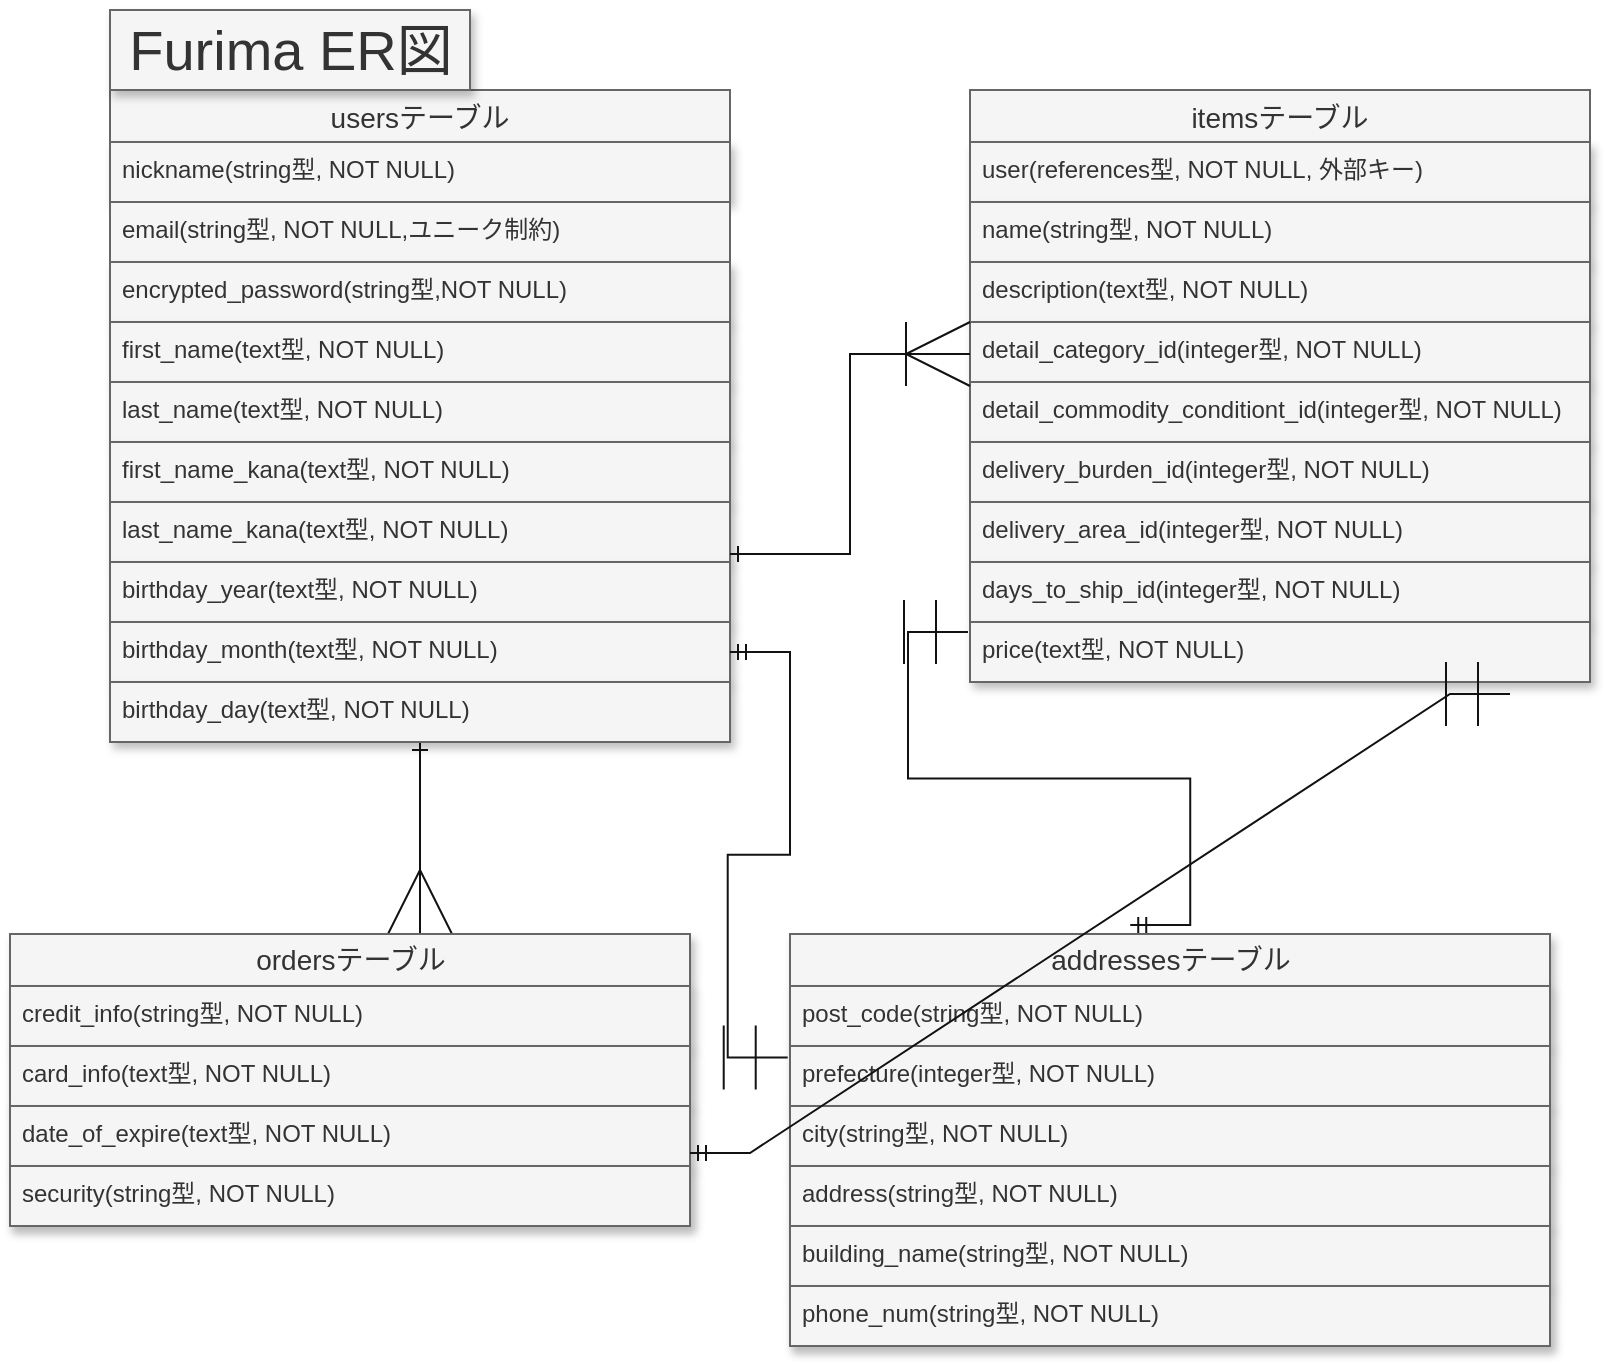 <mxfile>
    <diagram id="L8AmglZ4NFBGTxqpijnJ" name="ページ1">
        <mxGraphModel dx="1222" dy="884" grid="1" gridSize="10" guides="1" tooltips="1" connect="1" arrows="1" fold="1" page="1" pageScale="1" pageWidth="850" pageHeight="1100" background="#ffffff" math="0" shadow="0">
            <root>
                <mxCell id="0"/>
                <mxCell id="1" parent="0"/>
                <mxCell id="150" style="edgeStyle=elbowEdgeStyle;rounded=0;sketch=0;jumpStyle=none;jumpSize=10;html=1;exitX=0.5;exitY=1;exitDx=0;exitDy=0;shadow=0;fontFamily=Helvetica;fontSize=28;fontColor=default;startArrow=ERone;startFill=0;endArrow=ERmany;endFill=0;endSize=30;targetPerimeterSpacing=30;strokeColor=#121212;strokeWidth=1;" edge="1" parent="1" source="21">
                    <mxGeometry relative="1" as="geometry">
                        <mxPoint x="215" y="510" as="targetPoint"/>
                    </mxGeometry>
                </mxCell>
                <mxCell id="21" value="usersテーブル" style="swimlane;fontStyle=0;childLayout=stackLayout;horizontal=1;startSize=26;horizontalStack=0;resizeParent=1;resizeParentMax=0;resizeLast=0;collapsible=1;marginBottom=0;align=center;fontSize=14;fillColor=#f5f5f5;fontColor=#333333;strokeColor=#666666;" vertex="1" parent="1">
                    <mxGeometry x="60" y="88" width="310" height="326" as="geometry"/>
                </mxCell>
                <mxCell id="22" value="nickname(string型, NOT NULL)" style="text;strokeColor=#666666;fillColor=#f5f5f5;spacingLeft=4;spacingRight=4;overflow=hidden;rotatable=0;points=[[0,0.5],[1,0.5]];portConstraint=eastwest;fontSize=12;shadow=1;fontColor=#333333;" vertex="1" parent="21">
                    <mxGeometry y="26" width="310" height="30" as="geometry"/>
                </mxCell>
                <mxCell id="23" value="email(string型, NOT NULL,ユニーク制約)" style="text;strokeColor=#666666;fillColor=#f5f5f5;spacingLeft=4;spacingRight=4;overflow=hidden;rotatable=0;points=[[0,0.5],[1,0.5]];portConstraint=eastwest;fontSize=12;fontColor=#333333;" vertex="1" parent="21">
                    <mxGeometry y="56" width="310" height="30" as="geometry"/>
                </mxCell>
                <mxCell id="24" value="encrypted_password(string型,NOT NULL)" style="text;strokeColor=#666666;fillColor=#f5f5f5;spacingLeft=4;spacingRight=4;overflow=hidden;rotatable=0;points=[[0,0.5],[1,0.5]];portConstraint=eastwest;fontSize=12;shadow=1;fontColor=#333333;" vertex="1" parent="21">
                    <mxGeometry y="86" width="310" height="30" as="geometry"/>
                </mxCell>
                <mxCell id="25" value="first_name(text型, NOT NULL)" style="text;strokeColor=#666666;fillColor=#f5f5f5;spacingLeft=4;spacingRight=4;overflow=hidden;rotatable=0;points=[[0,0.5],[1,0.5]];portConstraint=eastwest;fontSize=12;shadow=1;fontColor=#333333;" vertex="1" parent="21">
                    <mxGeometry y="116" width="310" height="30" as="geometry"/>
                </mxCell>
                <mxCell id="26" value="last_name(text型, NOT NULL)" style="text;strokeColor=#666666;fillColor=#f5f5f5;spacingLeft=4;spacingRight=4;overflow=hidden;rotatable=0;points=[[0,0.5],[1,0.5]];portConstraint=eastwest;fontSize=12;shadow=1;fontColor=#333333;" vertex="1" parent="21">
                    <mxGeometry y="146" width="310" height="30" as="geometry"/>
                </mxCell>
                <mxCell id="27" value="first_name_kana(text型, NOT NULL)" style="text;strokeColor=#666666;fillColor=#f5f5f5;spacingLeft=4;spacingRight=4;overflow=hidden;rotatable=0;points=[[0,0.5],[1,0.5]];portConstraint=eastwest;fontSize=12;shadow=1;fontColor=#333333;" vertex="1" parent="21">
                    <mxGeometry y="176" width="310" height="30" as="geometry"/>
                </mxCell>
                <mxCell id="39" value="last_name_kana(text型, NOT NULL)" style="text;strokeColor=#666666;fillColor=#f5f5f5;spacingLeft=4;spacingRight=4;overflow=hidden;rotatable=0;points=[[0,0.5],[1,0.5]];portConstraint=eastwest;fontSize=12;shadow=1;fontColor=#333333;" vertex="1" parent="21">
                    <mxGeometry y="206" width="310" height="30" as="geometry"/>
                </mxCell>
                <mxCell id="40" value="birthday_year(text型, NOT NULL)" style="text;strokeColor=#666666;fillColor=#f5f5f5;spacingLeft=4;spacingRight=4;overflow=hidden;rotatable=0;points=[[0,0.5],[1,0.5]];portConstraint=eastwest;fontSize=12;shadow=1;fontColor=#333333;" vertex="1" parent="21">
                    <mxGeometry y="236" width="310" height="30" as="geometry"/>
                </mxCell>
                <mxCell id="41" value="birthday_month(text型, NOT NULL)" style="text;strokeColor=#666666;fillColor=#f5f5f5;spacingLeft=4;spacingRight=4;overflow=hidden;rotatable=0;points=[[0,0.5],[1,0.5]];portConstraint=eastwest;fontSize=12;shadow=1;fontColor=#333333;" vertex="1" parent="21">
                    <mxGeometry y="266" width="310" height="30" as="geometry"/>
                </mxCell>
                <mxCell id="42" value="birthday_day(text型, NOT NULL)" style="text;strokeColor=#666666;fillColor=#f5f5f5;spacingLeft=4;spacingRight=4;overflow=hidden;rotatable=0;points=[[0,0.5],[1,0.5]];portConstraint=eastwest;fontSize=12;shadow=1;fontColor=#333333;" vertex="1" parent="21">
                    <mxGeometry y="296" width="310" height="30" as="geometry"/>
                </mxCell>
                <mxCell id="28" value="Furima ER図" style="text;html=1;align=center;verticalAlign=middle;resizable=0;points=[];autosize=1;strokeColor=#666666;fillColor=#f5f5f5;fontSize=28;shadow=1;fontColor=#333333;" vertex="1" parent="1">
                    <mxGeometry x="60" y="48" width="180" height="40" as="geometry"/>
                </mxCell>
                <mxCell id="59" value="itemsテーブル" style="swimlane;fontStyle=0;childLayout=stackLayout;horizontal=1;startSize=26;horizontalStack=0;resizeParent=1;resizeParentMax=0;resizeLast=0;collapsible=1;marginBottom=0;align=center;fontSize=14;fillColor=#f5f5f5;fontColor=#333333;strokeColor=#666666;" vertex="1" parent="1">
                    <mxGeometry x="490" y="88" width="310" height="296" as="geometry"/>
                </mxCell>
                <mxCell id="60" value="user(references型, NOT NULL, 外部キー)" style="text;strokeColor=#666666;fillColor=#f5f5f5;spacingLeft=4;spacingRight=4;overflow=hidden;rotatable=0;points=[[0,0.5],[1,0.5]];portConstraint=eastwest;fontSize=12;shadow=1;fontColor=#333333;" vertex="1" parent="59">
                    <mxGeometry y="26" width="310" height="30" as="geometry"/>
                </mxCell>
                <mxCell id="62" value="name(string型, NOT NULL)" style="text;strokeColor=#666666;fillColor=#f5f5f5;spacingLeft=4;spacingRight=4;overflow=hidden;rotatable=0;points=[[0,0.5],[1,0.5]];portConstraint=eastwest;fontSize=12;shadow=1;fontColor=#333333;" vertex="1" parent="59">
                    <mxGeometry y="56" width="310" height="30" as="geometry"/>
                </mxCell>
                <mxCell id="63" value="description(text型, NOT NULL)" style="text;strokeColor=#666666;fillColor=#f5f5f5;spacingLeft=4;spacingRight=4;overflow=hidden;rotatable=0;points=[[0,0.5],[1,0.5]];portConstraint=eastwest;fontSize=12;shadow=1;fontColor=#333333;" vertex="1" parent="59">
                    <mxGeometry y="86" width="310" height="30" as="geometry"/>
                </mxCell>
                <mxCell id="64" value="detail_category_id(integer型, NOT NULL)" style="text;strokeColor=#666666;fillColor=#f5f5f5;spacingLeft=4;spacingRight=4;overflow=hidden;rotatable=0;points=[[0,0.5],[1,0.5]];portConstraint=eastwest;fontSize=12;shadow=1;fontColor=#333333;" vertex="1" parent="59">
                    <mxGeometry y="116" width="310" height="30" as="geometry"/>
                </mxCell>
                <mxCell id="65" value="detail_commodity_conditiont_id(integer型, NOT NULL)" style="text;strokeColor=#666666;fillColor=#f5f5f5;spacingLeft=4;spacingRight=4;overflow=hidden;rotatable=0;points=[[0,0.5],[1,0.5]];portConstraint=eastwest;fontSize=12;shadow=1;rounded=0;glass=0;fontColor=#333333;" vertex="1" parent="59">
                    <mxGeometry y="146" width="310" height="30" as="geometry"/>
                </mxCell>
                <mxCell id="66" value="delivery_burden_id(integer型, NOT NULL)" style="text;strokeColor=#666666;fillColor=#f5f5f5;spacingLeft=4;spacingRight=4;overflow=hidden;rotatable=0;points=[[0,0.5],[1,0.5]];portConstraint=eastwest;fontSize=12;shadow=1;fontColor=#333333;" vertex="1" parent="59">
                    <mxGeometry y="176" width="310" height="30" as="geometry"/>
                </mxCell>
                <mxCell id="67" value="delivery_area_id(integer型, NOT NULL)" style="text;strokeColor=#666666;fillColor=#f5f5f5;spacingLeft=4;spacingRight=4;overflow=hidden;rotatable=0;points=[[0,0.5],[1,0.5]];portConstraint=eastwest;fontSize=12;shadow=1;fontColor=#333333;" vertex="1" parent="59">
                    <mxGeometry y="206" width="310" height="30" as="geometry"/>
                </mxCell>
                <mxCell id="68" value="days_to_ship_id(integer型, NOT NULL)" style="text;strokeColor=#666666;fillColor=#f5f5f5;spacingLeft=4;spacingRight=4;overflow=hidden;rotatable=0;points=[[0,0.5],[1,0.5]];portConstraint=eastwest;fontSize=12;shadow=1;fontColor=#333333;" vertex="1" parent="59">
                    <mxGeometry y="236" width="310" height="30" as="geometry"/>
                </mxCell>
                <mxCell id="77" value="price(text型, NOT NULL)" style="text;strokeColor=#666666;fillColor=#f5f5f5;spacingLeft=4;spacingRight=4;overflow=hidden;rotatable=0;points=[[0,0.5],[1,0.5]];portConstraint=eastwest;fontSize=12;shadow=1;fontColor=#333333;" vertex="1" parent="59">
                    <mxGeometry y="266" width="310" height="30" as="geometry"/>
                </mxCell>
                <mxCell id="97" value="ordersテーブル" style="swimlane;fontStyle=0;childLayout=stackLayout;horizontal=1;startSize=26;horizontalStack=0;resizeParent=1;resizeParentMax=0;resizeLast=0;collapsible=1;marginBottom=0;align=center;fontSize=14;rounded=0;shadow=1;glass=0;fontFamily=Helvetica;fontColor=#333333;strokeColor=#666666;fillColor=#f5f5f5;html=1;" vertex="1" parent="1">
                    <mxGeometry x="10" y="510" width="340" height="146" as="geometry"/>
                </mxCell>
                <mxCell id="98" value="credit_info(string型, NOT NULL)" style="text;strokeColor=#666666;fillColor=#f5f5f5;spacingLeft=4;spacingRight=4;overflow=hidden;rotatable=0;points=[[0,0.5],[1,0.5]];portConstraint=eastwest;fontSize=12;rounded=0;shadow=1;glass=0;fontFamily=Helvetica;fontColor=#333333;html=1;" vertex="1" parent="97">
                    <mxGeometry y="26" width="340" height="30" as="geometry"/>
                </mxCell>
                <mxCell id="99" value="card_info(text型, NOT NULL)" style="text;strokeColor=#666666;fillColor=#f5f5f5;spacingLeft=4;spacingRight=4;overflow=hidden;rotatable=0;points=[[0,0.5],[1,0.5]];portConstraint=eastwest;fontSize=12;rounded=0;shadow=1;glass=0;fontFamily=Helvetica;fontColor=#333333;html=1;" vertex="1" parent="97">
                    <mxGeometry y="56" width="340" height="30" as="geometry"/>
                </mxCell>
                <mxCell id="100" value="date_of_expire(text型, NOT NULL)" style="text;strokeColor=#666666;fillColor=#f5f5f5;spacingLeft=4;spacingRight=4;overflow=hidden;rotatable=0;points=[[0,0.5],[1,0.5]];portConstraint=eastwest;fontSize=12;rounded=0;shadow=1;glass=0;fontFamily=Helvetica;fontColor=#333333;html=1;" vertex="1" parent="97">
                    <mxGeometry y="86" width="340" height="30" as="geometry"/>
                </mxCell>
                <mxCell id="102" value="security(string型, NOT NULL)" style="text;strokeColor=#666666;fillColor=#f5f5f5;spacingLeft=4;spacingRight=4;overflow=hidden;rotatable=0;points=[[0,0.5],[1,0.5]];portConstraint=eastwest;fontSize=12;rounded=0;shadow=1;glass=0;fontFamily=Helvetica;fontColor=#333333;html=1;" vertex="1" parent="97">
                    <mxGeometry y="116" width="340" height="30" as="geometry"/>
                </mxCell>
                <mxCell id="110" value="" style="edgeStyle=elbowEdgeStyle;fontSize=12;html=1;endArrow=ERoneToMany;rounded=0;shadow=0;sketch=0;fontFamily=Helvetica;fontColor=default;endSize=30;targetPerimeterSpacing=2;strokeColor=#121212;strokeWidth=1;jumpSize=10;startArrow=ERone;startFill=0;" edge="1" parent="1">
                    <mxGeometry width="100" height="100" relative="1" as="geometry">
                        <mxPoint x="370" y="320" as="sourcePoint"/>
                        <mxPoint x="490" y="220" as="targetPoint"/>
                    </mxGeometry>
                </mxCell>
                <mxCell id="131" value="addressesテーブル" style="swimlane;fontStyle=0;childLayout=stackLayout;horizontal=1;startSize=26;horizontalStack=0;resizeParent=1;resizeParentMax=0;resizeLast=0;collapsible=1;marginBottom=0;align=center;fontSize=14;rounded=0;shadow=1;glass=0;fontFamily=Helvetica;fontColor=#333333;strokeColor=#666666;fillColor=#f5f5f5;html=1;swimlaneFillColor=none;" vertex="1" parent="1">
                    <mxGeometry x="400" y="510" width="380" height="206" as="geometry"/>
                </mxCell>
                <mxCell id="132" value="post_code(string型, NOT NULL)" style="text;strokeColor=#666666;fillColor=#f5f5f5;spacingLeft=4;spacingRight=4;overflow=hidden;rotatable=0;points=[[0,0.5],[1,0.5]];portConstraint=eastwest;fontSize=12;rounded=0;shadow=1;glass=0;fontFamily=Helvetica;fontColor=#333333;html=1;" vertex="1" parent="131">
                    <mxGeometry y="26" width="380" height="30" as="geometry"/>
                </mxCell>
                <mxCell id="139" value="prefecture(integer型, NOT NULL)" style="text;strokeColor=#666666;fillColor=#f5f5f5;spacingLeft=4;spacingRight=4;overflow=hidden;rotatable=0;points=[[0,0.5],[1,0.5]];portConstraint=eastwest;fontSize=12;rounded=0;shadow=1;glass=0;fontFamily=Helvetica;fontColor=#333333;html=1;" vertex="1" parent="131">
                    <mxGeometry y="56" width="380" height="30" as="geometry"/>
                </mxCell>
                <mxCell id="154" value="city(string型, NOT NULL)" style="text;strokeColor=#666666;fillColor=#f5f5f5;spacingLeft=4;spacingRight=4;overflow=hidden;rotatable=0;points=[[0,0.5],[1,0.5]];portConstraint=eastwest;fontSize=12;rounded=0;shadow=1;glass=0;fontFamily=Helvetica;fontColor=#333333;html=1;" vertex="1" parent="131">
                    <mxGeometry y="86" width="380" height="30" as="geometry"/>
                </mxCell>
                <mxCell id="140" value="address(string型, NOT NULL)" style="text;strokeColor=#666666;fillColor=#f5f5f5;spacingLeft=4;spacingRight=4;overflow=hidden;rotatable=0;points=[[0,0.5],[1,0.5]];portConstraint=eastwest;fontSize=12;rounded=0;shadow=1;glass=0;fontFamily=Helvetica;fontColor=#333333;html=1;" vertex="1" parent="131">
                    <mxGeometry y="116" width="380" height="30" as="geometry"/>
                </mxCell>
                <mxCell id="133" value="building_name(string型, NOT NULL)" style="text;strokeColor=#666666;fillColor=#f5f5f5;spacingLeft=4;spacingRight=4;overflow=hidden;rotatable=0;points=[[0,0.5],[1,0.5]];portConstraint=eastwest;fontSize=12;rounded=0;shadow=1;glass=0;fontFamily=Helvetica;fontColor=#333333;html=1;" vertex="1" parent="131">
                    <mxGeometry y="146" width="380" height="30" as="geometry"/>
                </mxCell>
                <mxCell id="134" value="phone_num(string型, NOT NULL)" style="text;strokeColor=#666666;fillColor=#f5f5f5;spacingLeft=4;spacingRight=4;overflow=hidden;rotatable=0;points=[[0,0.5],[1,0.5]];portConstraint=eastwest;fontSize=12;rounded=0;shadow=1;glass=0;fontFamily=Helvetica;fontColor=#333333;html=1;" vertex="1" parent="131">
                    <mxGeometry y="176" width="380" height="30" as="geometry"/>
                </mxCell>
                <mxCell id="143" value="" style="edgeStyle=entityRelationEdgeStyle;fontSize=12;html=1;endArrow=ERmandOne;startArrow=ERmandOne;rounded=0;shadow=0;sketch=0;fontFamily=Helvetica;fontColor=default;endSize=30;targetPerimeterSpacing=30;strokeColor=#121212;strokeWidth=1;jumpStyle=none;jumpSize=10;exitX=1;exitY=0.5;exitDx=0;exitDy=0;entryX=-0.003;entryY=0.193;entryDx=0;entryDy=0;entryPerimeter=0;" edge="1" parent="1" source="41" target="139">
                    <mxGeometry width="100" height="100" relative="1" as="geometry">
                        <mxPoint x="420" y="500" as="sourcePoint"/>
                        <mxPoint x="550" y="520" as="targetPoint"/>
                    </mxGeometry>
                </mxCell>
                <mxCell id="155" value="" style="edgeStyle=entityRelationEdgeStyle;fontSize=12;html=1;endArrow=ERmandOne;startArrow=ERmandOne;rounded=0;shadow=0;sketch=0;fontFamily=Helvetica;fontColor=default;endSize=30;targetPerimeterSpacing=30;strokeColor=#121212;strokeWidth=1;jumpStyle=none;jumpSize=10;exitX=0.424;exitY=-0.022;exitDx=0;exitDy=0;exitPerimeter=0;" edge="1" parent="1">
                    <mxGeometry width="100" height="100" relative="1" as="geometry">
                        <mxPoint x="570.12" y="505.468" as="sourcePoint"/>
                        <mxPoint x="489" y="359" as="targetPoint"/>
                    </mxGeometry>
                </mxCell>
                <mxCell id="157" value="" style="edgeStyle=entityRelationEdgeStyle;fontSize=12;html=1;endArrow=ERmandOne;startArrow=ERmandOne;shadow=0;sketch=0;fontFamily=Helvetica;fontColor=default;endSize=30;targetPerimeterSpacing=30;strokeColor=#121212;strokeWidth=1;jumpStyle=none;jumpSize=10;exitX=1;exitY=0.75;exitDx=0;exitDy=0;rounded=0;" edge="1" parent="1" source="97">
                    <mxGeometry width="100" height="100" relative="1" as="geometry">
                        <mxPoint x="420" y="460" as="sourcePoint"/>
                        <mxPoint x="760" y="390" as="targetPoint"/>
                    </mxGeometry>
                </mxCell>
            </root>
        </mxGraphModel>
    </diagram>
</mxfile>